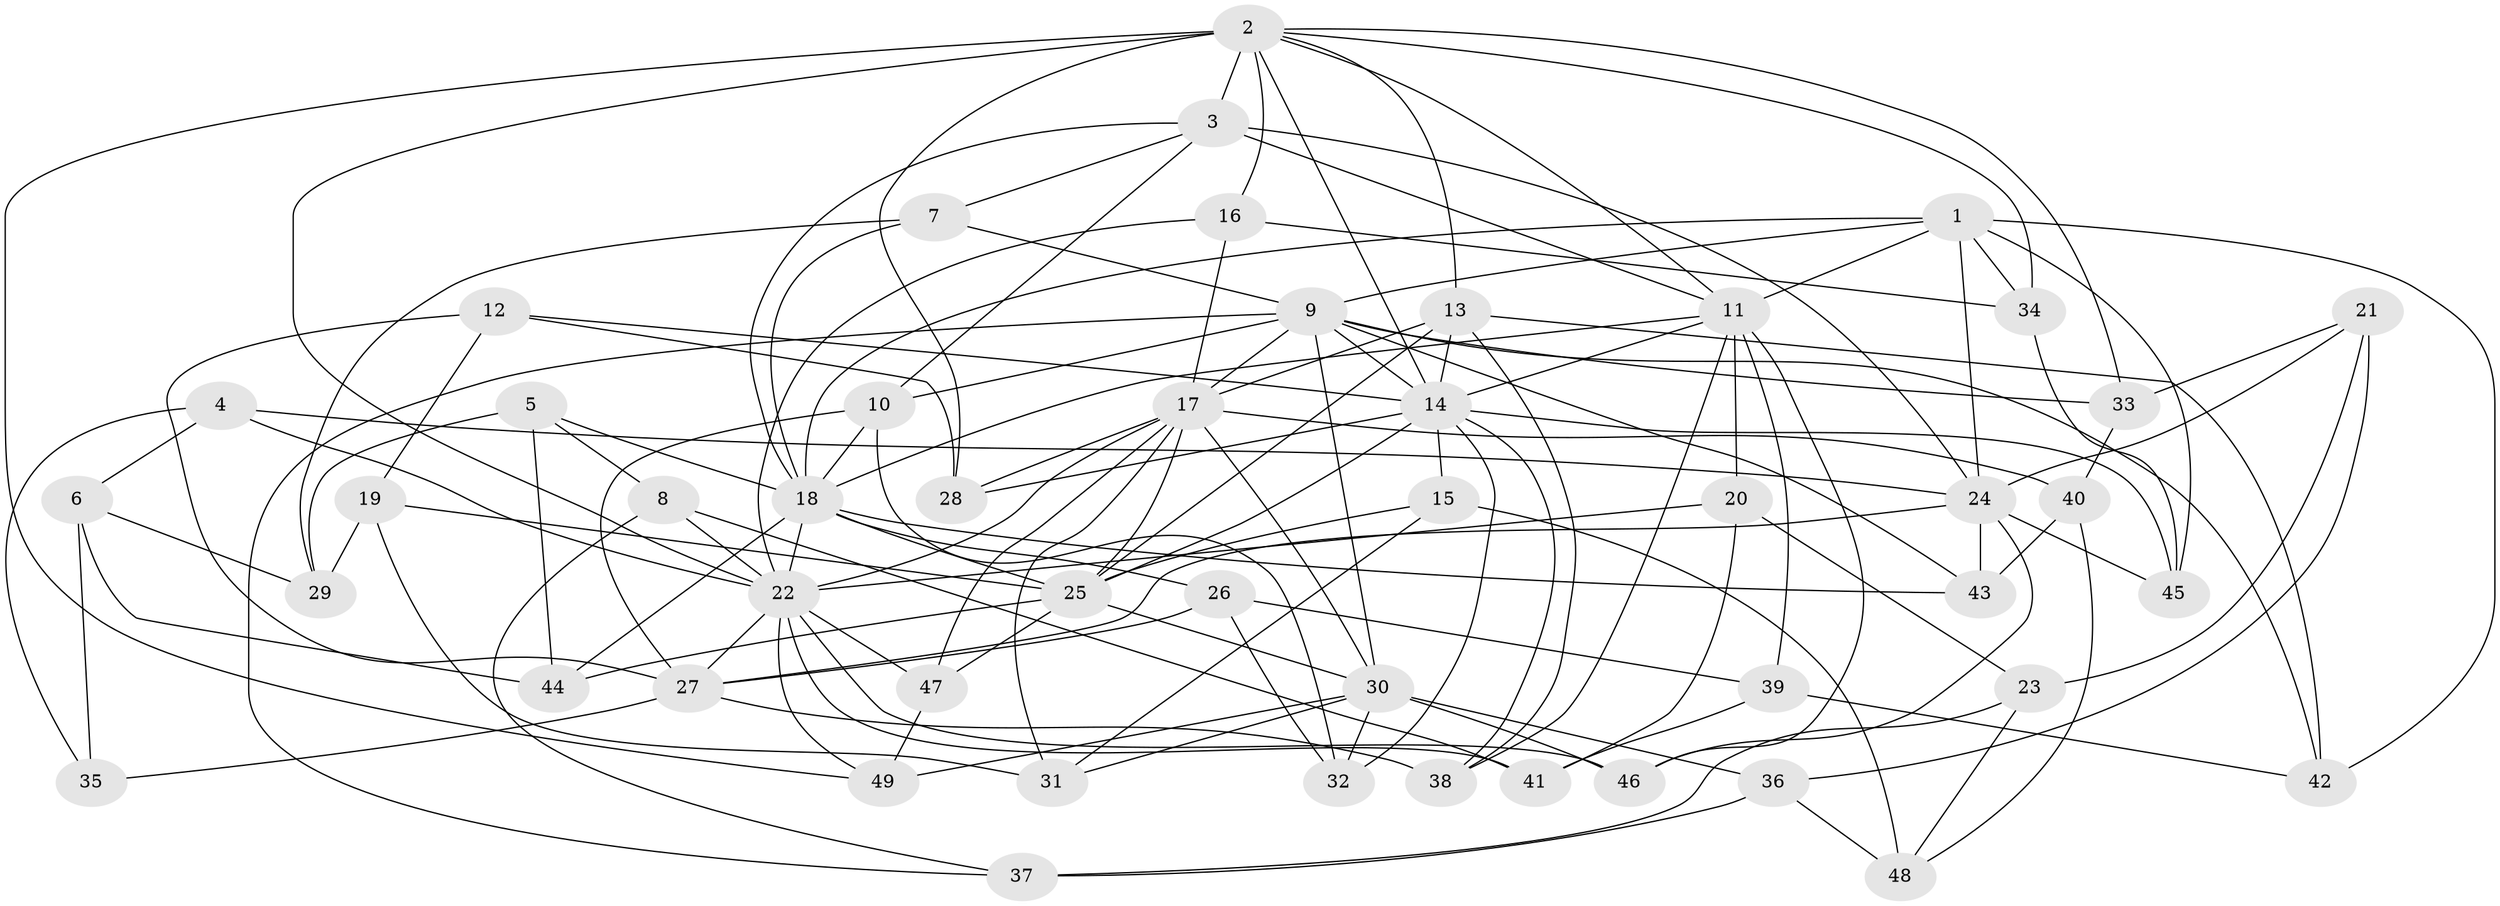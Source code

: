 // original degree distribution, {4: 1.0}
// Generated by graph-tools (version 1.1) at 2025/37/03/09/25 02:37:52]
// undirected, 49 vertices, 132 edges
graph export_dot {
graph [start="1"]
  node [color=gray90,style=filled];
  1;
  2;
  3;
  4;
  5;
  6;
  7;
  8;
  9;
  10;
  11;
  12;
  13;
  14;
  15;
  16;
  17;
  18;
  19;
  20;
  21;
  22;
  23;
  24;
  25;
  26;
  27;
  28;
  29;
  30;
  31;
  32;
  33;
  34;
  35;
  36;
  37;
  38;
  39;
  40;
  41;
  42;
  43;
  44;
  45;
  46;
  47;
  48;
  49;
  1 -- 9 [weight=1.0];
  1 -- 11 [weight=1.0];
  1 -- 18 [weight=2.0];
  1 -- 24 [weight=1.0];
  1 -- 34 [weight=1.0];
  1 -- 42 [weight=1.0];
  1 -- 45 [weight=1.0];
  2 -- 3 [weight=3.0];
  2 -- 11 [weight=1.0];
  2 -- 13 [weight=1.0];
  2 -- 14 [weight=1.0];
  2 -- 16 [weight=1.0];
  2 -- 22 [weight=1.0];
  2 -- 28 [weight=1.0];
  2 -- 33 [weight=1.0];
  2 -- 34 [weight=1.0];
  2 -- 49 [weight=1.0];
  3 -- 7 [weight=1.0];
  3 -- 10 [weight=2.0];
  3 -- 11 [weight=2.0];
  3 -- 18 [weight=1.0];
  3 -- 24 [weight=1.0];
  4 -- 6 [weight=1.0];
  4 -- 22 [weight=1.0];
  4 -- 24 [weight=1.0];
  4 -- 35 [weight=1.0];
  5 -- 8 [weight=1.0];
  5 -- 18 [weight=1.0];
  5 -- 29 [weight=1.0];
  5 -- 44 [weight=1.0];
  6 -- 29 [weight=1.0];
  6 -- 35 [weight=1.0];
  6 -- 44 [weight=1.0];
  7 -- 9 [weight=1.0];
  7 -- 18 [weight=1.0];
  7 -- 29 [weight=1.0];
  8 -- 22 [weight=1.0];
  8 -- 37 [weight=1.0];
  8 -- 41 [weight=1.0];
  9 -- 10 [weight=1.0];
  9 -- 14 [weight=1.0];
  9 -- 17 [weight=1.0];
  9 -- 30 [weight=1.0];
  9 -- 33 [weight=1.0];
  9 -- 37 [weight=1.0];
  9 -- 42 [weight=1.0];
  9 -- 43 [weight=1.0];
  10 -- 18 [weight=1.0];
  10 -- 27 [weight=1.0];
  10 -- 32 [weight=1.0];
  11 -- 14 [weight=1.0];
  11 -- 18 [weight=1.0];
  11 -- 20 [weight=1.0];
  11 -- 38 [weight=1.0];
  11 -- 39 [weight=1.0];
  11 -- 46 [weight=1.0];
  12 -- 14 [weight=1.0];
  12 -- 19 [weight=1.0];
  12 -- 27 [weight=1.0];
  12 -- 28 [weight=1.0];
  13 -- 14 [weight=1.0];
  13 -- 17 [weight=1.0];
  13 -- 25 [weight=1.0];
  13 -- 38 [weight=1.0];
  13 -- 42 [weight=1.0];
  14 -- 15 [weight=1.0];
  14 -- 25 [weight=2.0];
  14 -- 28 [weight=1.0];
  14 -- 32 [weight=1.0];
  14 -- 38 [weight=1.0];
  14 -- 45 [weight=1.0];
  15 -- 25 [weight=1.0];
  15 -- 31 [weight=1.0];
  15 -- 48 [weight=1.0];
  16 -- 17 [weight=1.0];
  16 -- 22 [weight=1.0];
  16 -- 34 [weight=1.0];
  17 -- 22 [weight=1.0];
  17 -- 25 [weight=1.0];
  17 -- 28 [weight=1.0];
  17 -- 30 [weight=1.0];
  17 -- 31 [weight=1.0];
  17 -- 40 [weight=1.0];
  17 -- 47 [weight=1.0];
  18 -- 22 [weight=1.0];
  18 -- 25 [weight=1.0];
  18 -- 26 [weight=1.0];
  18 -- 43 [weight=1.0];
  18 -- 44 [weight=1.0];
  19 -- 25 [weight=1.0];
  19 -- 29 [weight=1.0];
  19 -- 31 [weight=1.0];
  20 -- 22 [weight=1.0];
  20 -- 23 [weight=1.0];
  20 -- 41 [weight=1.0];
  21 -- 23 [weight=1.0];
  21 -- 24 [weight=1.0];
  21 -- 33 [weight=1.0];
  21 -- 36 [weight=1.0];
  22 -- 27 [weight=1.0];
  22 -- 41 [weight=1.0];
  22 -- 46 [weight=1.0];
  22 -- 47 [weight=1.0];
  22 -- 49 [weight=1.0];
  23 -- 37 [weight=1.0];
  23 -- 48 [weight=1.0];
  24 -- 27 [weight=3.0];
  24 -- 43 [weight=1.0];
  24 -- 45 [weight=1.0];
  24 -- 46 [weight=1.0];
  25 -- 30 [weight=1.0];
  25 -- 44 [weight=1.0];
  25 -- 47 [weight=1.0];
  26 -- 27 [weight=1.0];
  26 -- 32 [weight=1.0];
  26 -- 39 [weight=1.0];
  27 -- 35 [weight=2.0];
  27 -- 38 [weight=1.0];
  30 -- 31 [weight=1.0];
  30 -- 32 [weight=1.0];
  30 -- 36 [weight=1.0];
  30 -- 46 [weight=1.0];
  30 -- 49 [weight=1.0];
  33 -- 40 [weight=1.0];
  34 -- 45 [weight=1.0];
  36 -- 37 [weight=1.0];
  36 -- 48 [weight=1.0];
  39 -- 41 [weight=1.0];
  39 -- 42 [weight=1.0];
  40 -- 43 [weight=1.0];
  40 -- 48 [weight=1.0];
  47 -- 49 [weight=1.0];
}
